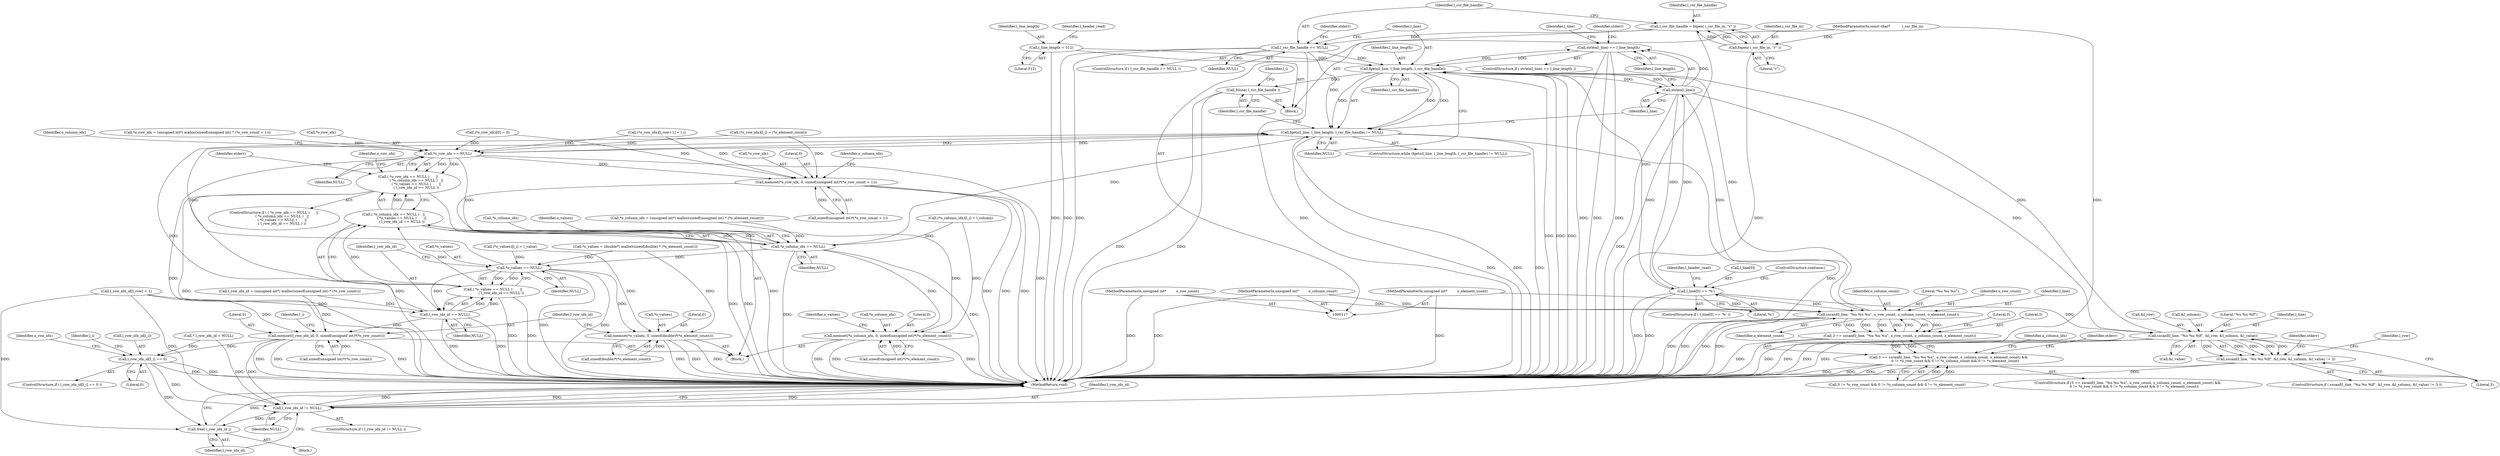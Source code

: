 digraph "0_libxsmm_151481489192e6d1997f8bde52c5c425ea41741d@API" {
"1000167" [label="(Call,strlen(l_line) == l_line_length)"];
"1000168" [label="(Call,strlen(l_line))"];
"1000177" [label="(Call,l_line[0] == '%')"];
"1000160" [label="(Call,fgets(l_line, l_line_length, l_csr_file_handle))"];
"1000366" [label="(Call,sscanf(l_line, \"%u %u %lf\", &l_row, &l_column, &l_value))"];
"1000195" [label="(Call,sscanf(l_line, \"%u %u %u\", o_row_count, o_column_count, o_element_count))"];
"1000122" [label="(MethodParameterIn,unsigned int*         o_row_count)"];
"1000123" [label="(MethodParameterIn,unsigned int*         o_column_count)"];
"1000124" [label="(MethodParameterIn,unsigned int*         o_element_count)"];
"1000128" [label="(Call,l_line_length = 512)"];
"1000167" [label="(Call,strlen(l_line) == l_line_length)"];
"1000150" [label="(Call,l_csr_file_handle == NULL)"];
"1000144" [label="(Call,l_csr_file_handle = fopen( i_csr_file_in, \"r\" ))"];
"1000146" [label="(Call,fopen( i_csr_file_in, \"r\" ))"];
"1000118" [label="(MethodParameterIn,const char*           i_csr_file_in)"];
"1000159" [label="(Call,fgets(l_line, l_line_length, l_csr_file_handle) != NULL)"];
"1000263" [label="(Call,*o_row_idx == NULL)"];
"1000262" [label="(Call,( *o_row_idx == NULL )      ||\n               ( *o_column_idx == NULL )   ||\n               ( *o_values == NULL )       ||\n               ( l_row_idx_id == NULL ))"];
"1000268" [label="(Call,*o_column_idx == NULL)"];
"1000267" [label="(Call,( *o_column_idx == NULL )   ||\n               ( *o_values == NULL )       ||\n               ( l_row_idx_id == NULL ))"];
"1000273" [label="(Call,*o_values == NULL)"];
"1000272" [label="(Call,( *o_values == NULL )       ||\n               ( l_row_idx_id == NULL ))"];
"1000277" [label="(Call,l_row_idx_id == NULL)"];
"1000314" [label="(Call,memset(l_row_idx_id, 0, sizeof(unsigned int)*(*o_row_count)))"];
"1000436" [label="(Call,l_row_idx_id[l_i] == 0)"];
"1000454" [label="(Call,l_row_idx_id != NULL)"];
"1000458" [label="(Call,free( l_row_idx_id ))"];
"1000305" [label="(Call,memset(*o_values, 0, sizeof(double)*(*o_element_count)))"];
"1000296" [label="(Call,memset(*o_column_idx, 0, sizeof(unsigned int)*(*o_element_count)))"];
"1000285" [label="(Call,memset(*o_row_idx, 0, sizeof(unsigned int)*(*o_row_count + 1)))"];
"1000193" [label="(Call,3 == sscanf(l_line, \"%u %u %u\", o_row_count, o_column_count, o_element_count))"];
"1000192" [label="(Call,3 == sscanf(l_line, \"%u %u %u\", o_row_count, o_column_count, o_element_count) &&\n            0 != *o_row_count && 0 != *o_column_count && 0 != *o_element_count)"];
"1000365" [label="(Call,sscanf(l_line, \"%u %u %lf\", &l_row, &l_column, &l_value) != 3)"];
"1000412" [label="(Call,fclose( l_csr_file_handle ))"];
"1000365" [label="(Call,sscanf(l_line, \"%u %u %lf\", &l_row, &l_column, &l_value) != 3)"];
"1000382" [label="(Identifier,l_row)"];
"1000274" [label="(Call,*o_values)"];
"1000453" [label="(ControlStructure,if ( l_row_idx_id != NULL ))"];
"1000391" [label="(Call,(*o_values)[l_i] = l_value)"];
"1000308" [label="(Literal,0)"];
"1000199" [label="(Identifier,o_column_count)"];
"1000197" [label="(Literal,\"%u %u %u\")"];
"1000288" [label="(Literal,0)"];
"1000298" [label="(Identifier,o_column_idx)"];
"1000371" [label="(Call,&l_column)"];
"1000375" [label="(Literal,3)"];
"1000286" [label="(Call,*o_row_idx)"];
"1000191" [label="(ControlStructure,if (3 == sscanf(l_line, \"%u %u %u\", o_row_count, o_column_count, o_element_count) &&\n            0 != *o_row_count && 0 != *o_column_count && 0 != *o_element_count))"];
"1000137" [label="(Call,* l_row_idx_id = NULL)"];
"1000176" [label="(ControlStructure,if ( l_line[0] == '%' ))"];
"1000128" [label="(Call,l_line_length = 512)"];
"1000161" [label="(Identifier,l_line)"];
"1000158" [label="(ControlStructure,while (fgets(l_line, l_line_length, l_csr_file_handle) != NULL))"];
"1000218" [label="(Identifier,o_column_idx)"];
"1000134" [label="(Identifier,l_header_read)"];
"1000271" [label="(Identifier,NULL)"];
"1000122" [label="(MethodParameterIn,unsigned int*         o_row_count)"];
"1000162" [label="(Identifier,l_line_length)"];
"1000436" [label="(Call,l_row_idx_id[l_i] == 0)"];
"1000314" [label="(Call,memset(l_row_idx_id, 0, sizeof(unsigned int)*(*o_row_count)))"];
"1000309" [label="(Call,sizeof(double)*(*o_element_count))"];
"1000188" [label="(Identifier,l_header_read)"];
"1000285" [label="(Call,memset(*o_row_idx, 0, sizeof(unsigned int)*(*o_row_count + 1)))"];
"1000433" [label="(Identifier,l_i)"];
"1000307" [label="(Identifier,o_values)"];
"1000437" [label="(Call,l_row_idx_id[l_i])"];
"1000277" [label="(Call,l_row_idx_id == NULL)"];
"1000125" [label="(Block,)"];
"1000455" [label="(Identifier,l_row_idx_id)"];
"1000454" [label="(Call,l_row_idx_id != NULL)"];
"1000179" [label="(Identifier,l_line)"];
"1000435" [label="(ControlStructure,if ( l_row_idx_id[l_i] == 0 ))"];
"1000297" [label="(Call,*o_column_idx)"];
"1000356" [label="(Identifier,stderr)"];
"1000144" [label="(Call,l_csr_file_handle = fopen( i_csr_file_in, \"r\" ))"];
"1000266" [label="(Identifier,NULL)"];
"1000275" [label="(Identifier,o_values)"];
"1000413" [label="(Identifier,l_csr_file_handle)"];
"1000178" [label="(Call,l_line[0])"];
"1000118" [label="(MethodParameterIn,const char*           i_csr_file_in)"];
"1000173" [label="(Identifier,stderr)"];
"1000147" [label="(Identifier,i_csr_file_in)"];
"1000150" [label="(Call,l_csr_file_handle == NULL)"];
"1000459" [label="(Identifier,l_row_idx_id)"];
"1000227" [label="(Call,*o_row_idx = (unsigned int*) malloc(sizeof(unsigned int) * (*o_row_count + 1)))"];
"1000216" [label="(Call,*o_column_idx = (unsigned int*) malloc(sizeof(unsigned int) * (*o_element_count)))"];
"1000159" [label="(Call,fgets(l_line, l_line_length, l_csr_file_handle) != NULL)"];
"1000366" [label="(Call,sscanf(l_line, \"%u %u %lf\", &l_row, &l_column, &l_value))"];
"1000200" [label="(Identifier,o_element_count)"];
"1000201" [label="(Call,0 != *o_row_count && 0 != *o_column_count && 0 != *o_element_count)"];
"1000169" [label="(Identifier,l_line)"];
"1000164" [label="(Identifier,NULL)"];
"1000160" [label="(Call,fgets(l_line, l_line_length, l_csr_file_handle))"];
"1000373" [label="(Call,&l_value)"];
"1000324" [label="(Identifier,l_i)"];
"1000268" [label="(Call,*o_column_idx == NULL)"];
"1000130" [label="(Literal,512)"];
"1000385" [label="(Call,(*o_column_idx)[l_i] = l_column)"];
"1000368" [label="(Literal,\"%u %u %lf\")"];
"1000279" [label="(Identifier,NULL)"];
"1000151" [label="(Identifier,l_csr_file_handle)"];
"1000315" [label="(Identifier,l_row_idx_id)"];
"1000299" [label="(Literal,0)"];
"1000264" [label="(Call,*o_row_idx)"];
"1000166" [label="(ControlStructure,if ( strlen(l_line) == l_line_length ))"];
"1000270" [label="(Identifier,o_column_idx)"];
"1000240" [label="(Call,*o_values = (double*) malloc(sizeof(double) * (*o_element_count)))"];
"1000193" [label="(Call,3 == sscanf(l_line, \"%u %u %u\", o_row_count, o_column_count, o_element_count))"];
"1000276" [label="(Identifier,NULL)"];
"1000300" [label="(Call,sizeof(unsigned int)*(*o_element_count))"];
"1000129" [label="(Identifier,l_line_length)"];
"1000457" [label="(Block,)"];
"1000263" [label="(Call,*o_row_idx == NULL)"];
"1000272" [label="(Call,( *o_values == NULL )       ||\n               ( l_row_idx_id == NULL ))"];
"1000198" [label="(Identifier,o_row_count)"];
"1000192" [label="(Call,3 == sscanf(l_line, \"%u %u %u\", o_row_count, o_column_count, o_element_count) &&\n            0 != *o_row_count && 0 != *o_column_count && 0 != *o_element_count)"];
"1000183" [label="(ControlStructure,continue;)"];
"1000195" [label="(Call,sscanf(l_line, \"%u %u %u\", o_row_count, o_column_count, o_element_count))"];
"1000334" [label="(Call,(*o_row_idx)[l_i] = (*o_element_count))"];
"1000317" [label="(Call,sizeof(unsigned int)*(*o_row_count))"];
"1000364" [label="(ControlStructure,if ( sscanf(l_line, \"%u %u %lf\", &l_row, &l_column, &l_value) != 3 ))"];
"1000203" [label="(Literal,0)"];
"1000177" [label="(Call,l_line[0] == '%')"];
"1000296" [label="(Call,memset(*o_column_idx, 0, sizeof(unsigned int)*(*o_element_count)))"];
"1000316" [label="(Literal,0)"];
"1000155" [label="(Identifier,stderr)"];
"1000460" [label="(MethodReturn,void)"];
"1000146" [label="(Call,fopen( i_csr_file_in, \"r\" ))"];
"1000399" [label="(Call,l_row_idx_id[l_row] = 1)"];
"1000305" [label="(Call,memset(*o_values, 0, sizeof(double)*(*o_element_count)))"];
"1000456" [label="(Identifier,NULL)"];
"1000170" [label="(Identifier,l_line_length)"];
"1000145" [label="(Identifier,l_csr_file_handle)"];
"1000267" [label="(Call,( *o_column_idx == NULL )   ||\n               ( *o_values == NULL )       ||\n               ( l_row_idx_id == NULL ))"];
"1000163" [label="(Identifier,l_csr_file_handle)"];
"1000278" [label="(Identifier,l_row_idx_id)"];
"1000167" [label="(Call,strlen(l_line) == l_line_length)"];
"1000251" [label="(Call,l_row_idx_id = (unsigned int*) malloc(sizeof(unsigned int) * (*o_row_count)))"];
"1000194" [label="(Literal,3)"];
"1000196" [label="(Identifier,l_line)"];
"1000369" [label="(Call,&l_row)"];
"1000124" [label="(MethodParameterIn,unsigned int*         o_element_count)"];
"1000440" [label="(Literal,0)"];
"1000123" [label="(MethodParameterIn,unsigned int*         o_column_count)"];
"1000168" [label="(Call,strlen(l_line))"];
"1000262" [label="(Call,( *o_row_idx == NULL )      ||\n               ( *o_column_idx == NULL )   ||\n               ( *o_values == NULL )       ||\n               ( l_row_idx_id == NULL ))"];
"1000152" [label="(Identifier,NULL)"];
"1000306" [label="(Call,*o_values)"];
"1000367" [label="(Identifier,l_line)"];
"1000269" [label="(Call,*o_column_idx)"];
"1000282" [label="(Identifier,stderr)"];
"1000149" [label="(ControlStructure,if ( l_csr_file_handle == NULL ))"];
"1000287" [label="(Identifier,o_row_idx)"];
"1000273" [label="(Call,*o_values == NULL)"];
"1000378" [label="(Identifier,stderr)"];
"1000289" [label="(Call,sizeof(unsigned int)*(*o_row_count + 1))"];
"1000445" [label="(Identifier,o_row_idx)"];
"1000458" [label="(Call,free( l_row_idx_id ))"];
"1000181" [label="(Literal,'%')"];
"1000404" [label="(Call,(*o_row_idx)[l_row+1] = l_i)"];
"1000341" [label="(Call,(*o_row_idx)[0] = 0)"];
"1000261" [label="(ControlStructure,if ( ( *o_row_idx == NULL )      ||\n               ( *o_column_idx == NULL )   ||\n               ( *o_values == NULL )       ||\n               ( l_row_idx_id == NULL ) ))"];
"1000148" [label="(Literal,\"r\")"];
"1000416" [label="(Identifier,l_i)"];
"1000412" [label="(Call,fclose( l_csr_file_handle ))"];
"1000215" [label="(Block,)"];
"1000167" -> "1000166"  [label="AST: "];
"1000167" -> "1000170"  [label="CFG: "];
"1000168" -> "1000167"  [label="AST: "];
"1000170" -> "1000167"  [label="AST: "];
"1000173" -> "1000167"  [label="CFG: "];
"1000179" -> "1000167"  [label="CFG: "];
"1000167" -> "1000460"  [label="DDG: "];
"1000167" -> "1000460"  [label="DDG: "];
"1000167" -> "1000460"  [label="DDG: "];
"1000167" -> "1000160"  [label="DDG: "];
"1000168" -> "1000167"  [label="DDG: "];
"1000160" -> "1000167"  [label="DDG: "];
"1000168" -> "1000169"  [label="CFG: "];
"1000169" -> "1000168"  [label="AST: "];
"1000170" -> "1000168"  [label="CFG: "];
"1000168" -> "1000460"  [label="DDG: "];
"1000168" -> "1000160"  [label="DDG: "];
"1000177" -> "1000168"  [label="DDG: "];
"1000160" -> "1000168"  [label="DDG: "];
"1000168" -> "1000177"  [label="DDG: "];
"1000168" -> "1000195"  [label="DDG: "];
"1000168" -> "1000366"  [label="DDG: "];
"1000177" -> "1000176"  [label="AST: "];
"1000177" -> "1000181"  [label="CFG: "];
"1000178" -> "1000177"  [label="AST: "];
"1000181" -> "1000177"  [label="AST: "];
"1000183" -> "1000177"  [label="CFG: "];
"1000188" -> "1000177"  [label="CFG: "];
"1000177" -> "1000460"  [label="DDG: "];
"1000177" -> "1000460"  [label="DDG: "];
"1000177" -> "1000160"  [label="DDG: "];
"1000177" -> "1000195"  [label="DDG: "];
"1000177" -> "1000366"  [label="DDG: "];
"1000160" -> "1000159"  [label="AST: "];
"1000160" -> "1000163"  [label="CFG: "];
"1000161" -> "1000160"  [label="AST: "];
"1000162" -> "1000160"  [label="AST: "];
"1000163" -> "1000160"  [label="AST: "];
"1000164" -> "1000160"  [label="CFG: "];
"1000160" -> "1000460"  [label="DDG: "];
"1000160" -> "1000460"  [label="DDG: "];
"1000160" -> "1000460"  [label="DDG: "];
"1000160" -> "1000159"  [label="DDG: "];
"1000160" -> "1000159"  [label="DDG: "];
"1000160" -> "1000159"  [label="DDG: "];
"1000366" -> "1000160"  [label="DDG: "];
"1000195" -> "1000160"  [label="DDG: "];
"1000128" -> "1000160"  [label="DDG: "];
"1000150" -> "1000160"  [label="DDG: "];
"1000160" -> "1000412"  [label="DDG: "];
"1000366" -> "1000365"  [label="AST: "];
"1000366" -> "1000373"  [label="CFG: "];
"1000367" -> "1000366"  [label="AST: "];
"1000368" -> "1000366"  [label="AST: "];
"1000369" -> "1000366"  [label="AST: "];
"1000371" -> "1000366"  [label="AST: "];
"1000373" -> "1000366"  [label="AST: "];
"1000375" -> "1000366"  [label="CFG: "];
"1000366" -> "1000460"  [label="DDG: "];
"1000366" -> "1000460"  [label="DDG: "];
"1000366" -> "1000460"  [label="DDG: "];
"1000366" -> "1000460"  [label="DDG: "];
"1000366" -> "1000365"  [label="DDG: "];
"1000366" -> "1000365"  [label="DDG: "];
"1000366" -> "1000365"  [label="DDG: "];
"1000366" -> "1000365"  [label="DDG: "];
"1000366" -> "1000365"  [label="DDG: "];
"1000195" -> "1000193"  [label="AST: "];
"1000195" -> "1000200"  [label="CFG: "];
"1000196" -> "1000195"  [label="AST: "];
"1000197" -> "1000195"  [label="AST: "];
"1000198" -> "1000195"  [label="AST: "];
"1000199" -> "1000195"  [label="AST: "];
"1000200" -> "1000195"  [label="AST: "];
"1000193" -> "1000195"  [label="CFG: "];
"1000195" -> "1000460"  [label="DDG: "];
"1000195" -> "1000460"  [label="DDG: "];
"1000195" -> "1000460"  [label="DDG: "];
"1000195" -> "1000460"  [label="DDG: "];
"1000195" -> "1000193"  [label="DDG: "];
"1000195" -> "1000193"  [label="DDG: "];
"1000195" -> "1000193"  [label="DDG: "];
"1000195" -> "1000193"  [label="DDG: "];
"1000195" -> "1000193"  [label="DDG: "];
"1000122" -> "1000195"  [label="DDG: "];
"1000123" -> "1000195"  [label="DDG: "];
"1000124" -> "1000195"  [label="DDG: "];
"1000122" -> "1000117"  [label="AST: "];
"1000122" -> "1000460"  [label="DDG: "];
"1000123" -> "1000117"  [label="AST: "];
"1000123" -> "1000460"  [label="DDG: "];
"1000124" -> "1000117"  [label="AST: "];
"1000124" -> "1000460"  [label="DDG: "];
"1000128" -> "1000125"  [label="AST: "];
"1000128" -> "1000130"  [label="CFG: "];
"1000129" -> "1000128"  [label="AST: "];
"1000130" -> "1000128"  [label="AST: "];
"1000134" -> "1000128"  [label="CFG: "];
"1000128" -> "1000460"  [label="DDG: "];
"1000150" -> "1000149"  [label="AST: "];
"1000150" -> "1000152"  [label="CFG: "];
"1000151" -> "1000150"  [label="AST: "];
"1000152" -> "1000150"  [label="AST: "];
"1000155" -> "1000150"  [label="CFG: "];
"1000161" -> "1000150"  [label="CFG: "];
"1000150" -> "1000460"  [label="DDG: "];
"1000150" -> "1000460"  [label="DDG: "];
"1000150" -> "1000460"  [label="DDG: "];
"1000144" -> "1000150"  [label="DDG: "];
"1000150" -> "1000159"  [label="DDG: "];
"1000144" -> "1000125"  [label="AST: "];
"1000144" -> "1000146"  [label="CFG: "];
"1000145" -> "1000144"  [label="AST: "];
"1000146" -> "1000144"  [label="AST: "];
"1000151" -> "1000144"  [label="CFG: "];
"1000144" -> "1000460"  [label="DDG: "];
"1000146" -> "1000144"  [label="DDG: "];
"1000146" -> "1000144"  [label="DDG: "];
"1000146" -> "1000148"  [label="CFG: "];
"1000147" -> "1000146"  [label="AST: "];
"1000148" -> "1000146"  [label="AST: "];
"1000146" -> "1000460"  [label="DDG: "];
"1000118" -> "1000146"  [label="DDG: "];
"1000118" -> "1000117"  [label="AST: "];
"1000118" -> "1000460"  [label="DDG: "];
"1000159" -> "1000158"  [label="AST: "];
"1000159" -> "1000164"  [label="CFG: "];
"1000164" -> "1000159"  [label="AST: "];
"1000169" -> "1000159"  [label="CFG: "];
"1000413" -> "1000159"  [label="CFG: "];
"1000159" -> "1000460"  [label="DDG: "];
"1000159" -> "1000460"  [label="DDG: "];
"1000159" -> "1000460"  [label="DDG: "];
"1000263" -> "1000159"  [label="DDG: "];
"1000273" -> "1000159"  [label="DDG: "];
"1000268" -> "1000159"  [label="DDG: "];
"1000277" -> "1000159"  [label="DDG: "];
"1000159" -> "1000263"  [label="DDG: "];
"1000159" -> "1000454"  [label="DDG: "];
"1000263" -> "1000262"  [label="AST: "];
"1000263" -> "1000266"  [label="CFG: "];
"1000264" -> "1000263"  [label="AST: "];
"1000266" -> "1000263"  [label="AST: "];
"1000270" -> "1000263"  [label="CFG: "];
"1000262" -> "1000263"  [label="CFG: "];
"1000263" -> "1000460"  [label="DDG: "];
"1000263" -> "1000460"  [label="DDG: "];
"1000263" -> "1000262"  [label="DDG: "];
"1000263" -> "1000262"  [label="DDG: "];
"1000404" -> "1000263"  [label="DDG: "];
"1000227" -> "1000263"  [label="DDG: "];
"1000341" -> "1000263"  [label="DDG: "];
"1000334" -> "1000263"  [label="DDG: "];
"1000263" -> "1000268"  [label="DDG: "];
"1000263" -> "1000285"  [label="DDG: "];
"1000262" -> "1000261"  [label="AST: "];
"1000262" -> "1000267"  [label="CFG: "];
"1000267" -> "1000262"  [label="AST: "];
"1000282" -> "1000262"  [label="CFG: "];
"1000287" -> "1000262"  [label="CFG: "];
"1000262" -> "1000460"  [label="DDG: "];
"1000262" -> "1000460"  [label="DDG: "];
"1000262" -> "1000460"  [label="DDG: "];
"1000267" -> "1000262"  [label="DDG: "];
"1000267" -> "1000262"  [label="DDG: "];
"1000268" -> "1000267"  [label="AST: "];
"1000268" -> "1000271"  [label="CFG: "];
"1000269" -> "1000268"  [label="AST: "];
"1000271" -> "1000268"  [label="AST: "];
"1000275" -> "1000268"  [label="CFG: "];
"1000267" -> "1000268"  [label="CFG: "];
"1000268" -> "1000460"  [label="DDG: "];
"1000268" -> "1000460"  [label="DDG: "];
"1000268" -> "1000267"  [label="DDG: "];
"1000268" -> "1000267"  [label="DDG: "];
"1000216" -> "1000268"  [label="DDG: "];
"1000385" -> "1000268"  [label="DDG: "];
"1000268" -> "1000273"  [label="DDG: "];
"1000268" -> "1000296"  [label="DDG: "];
"1000267" -> "1000272"  [label="CFG: "];
"1000272" -> "1000267"  [label="AST: "];
"1000267" -> "1000460"  [label="DDG: "];
"1000267" -> "1000460"  [label="DDG: "];
"1000272" -> "1000267"  [label="DDG: "];
"1000272" -> "1000267"  [label="DDG: "];
"1000273" -> "1000272"  [label="AST: "];
"1000273" -> "1000276"  [label="CFG: "];
"1000274" -> "1000273"  [label="AST: "];
"1000276" -> "1000273"  [label="AST: "];
"1000278" -> "1000273"  [label="CFG: "];
"1000272" -> "1000273"  [label="CFG: "];
"1000273" -> "1000460"  [label="DDG: "];
"1000273" -> "1000460"  [label="DDG: "];
"1000273" -> "1000272"  [label="DDG: "];
"1000273" -> "1000272"  [label="DDG: "];
"1000391" -> "1000273"  [label="DDG: "];
"1000240" -> "1000273"  [label="DDG: "];
"1000273" -> "1000277"  [label="DDG: "];
"1000273" -> "1000305"  [label="DDG: "];
"1000272" -> "1000277"  [label="CFG: "];
"1000277" -> "1000272"  [label="AST: "];
"1000272" -> "1000460"  [label="DDG: "];
"1000272" -> "1000460"  [label="DDG: "];
"1000277" -> "1000272"  [label="DDG: "];
"1000277" -> "1000272"  [label="DDG: "];
"1000277" -> "1000279"  [label="CFG: "];
"1000278" -> "1000277"  [label="AST: "];
"1000279" -> "1000277"  [label="AST: "];
"1000277" -> "1000460"  [label="DDG: "];
"1000277" -> "1000460"  [label="DDG: "];
"1000251" -> "1000277"  [label="DDG: "];
"1000399" -> "1000277"  [label="DDG: "];
"1000277" -> "1000314"  [label="DDG: "];
"1000314" -> "1000215"  [label="AST: "];
"1000314" -> "1000317"  [label="CFG: "];
"1000315" -> "1000314"  [label="AST: "];
"1000316" -> "1000314"  [label="AST: "];
"1000317" -> "1000314"  [label="AST: "];
"1000324" -> "1000314"  [label="CFG: "];
"1000314" -> "1000460"  [label="DDG: "];
"1000314" -> "1000460"  [label="DDG: "];
"1000314" -> "1000460"  [label="DDG: "];
"1000251" -> "1000314"  [label="DDG: "];
"1000399" -> "1000314"  [label="DDG: "];
"1000317" -> "1000314"  [label="DDG: "];
"1000314" -> "1000436"  [label="DDG: "];
"1000314" -> "1000454"  [label="DDG: "];
"1000436" -> "1000435"  [label="AST: "];
"1000436" -> "1000440"  [label="CFG: "];
"1000437" -> "1000436"  [label="AST: "];
"1000440" -> "1000436"  [label="AST: "];
"1000445" -> "1000436"  [label="CFG: "];
"1000433" -> "1000436"  [label="CFG: "];
"1000436" -> "1000460"  [label="DDG: "];
"1000436" -> "1000460"  [label="DDG: "];
"1000137" -> "1000436"  [label="DDG: "];
"1000436" -> "1000454"  [label="DDG: "];
"1000436" -> "1000458"  [label="DDG: "];
"1000454" -> "1000453"  [label="AST: "];
"1000454" -> "1000456"  [label="CFG: "];
"1000455" -> "1000454"  [label="AST: "];
"1000456" -> "1000454"  [label="AST: "];
"1000459" -> "1000454"  [label="CFG: "];
"1000460" -> "1000454"  [label="CFG: "];
"1000454" -> "1000460"  [label="DDG: "];
"1000454" -> "1000460"  [label="DDG: "];
"1000454" -> "1000460"  [label="DDG: "];
"1000399" -> "1000454"  [label="DDG: "];
"1000137" -> "1000454"  [label="DDG: "];
"1000454" -> "1000458"  [label="DDG: "];
"1000458" -> "1000457"  [label="AST: "];
"1000458" -> "1000459"  [label="CFG: "];
"1000459" -> "1000458"  [label="AST: "];
"1000460" -> "1000458"  [label="CFG: "];
"1000458" -> "1000460"  [label="DDG: "];
"1000399" -> "1000458"  [label="DDG: "];
"1000305" -> "1000215"  [label="AST: "];
"1000305" -> "1000309"  [label="CFG: "];
"1000306" -> "1000305"  [label="AST: "];
"1000308" -> "1000305"  [label="AST: "];
"1000309" -> "1000305"  [label="AST: "];
"1000315" -> "1000305"  [label="CFG: "];
"1000305" -> "1000460"  [label="DDG: "];
"1000305" -> "1000460"  [label="DDG: "];
"1000305" -> "1000460"  [label="DDG: "];
"1000391" -> "1000305"  [label="DDG: "];
"1000240" -> "1000305"  [label="DDG: "];
"1000309" -> "1000305"  [label="DDG: "];
"1000296" -> "1000215"  [label="AST: "];
"1000296" -> "1000300"  [label="CFG: "];
"1000297" -> "1000296"  [label="AST: "];
"1000299" -> "1000296"  [label="AST: "];
"1000300" -> "1000296"  [label="AST: "];
"1000307" -> "1000296"  [label="CFG: "];
"1000296" -> "1000460"  [label="DDG: "];
"1000296" -> "1000460"  [label="DDG: "];
"1000296" -> "1000460"  [label="DDG: "];
"1000216" -> "1000296"  [label="DDG: "];
"1000385" -> "1000296"  [label="DDG: "];
"1000300" -> "1000296"  [label="DDG: "];
"1000285" -> "1000215"  [label="AST: "];
"1000285" -> "1000289"  [label="CFG: "];
"1000286" -> "1000285"  [label="AST: "];
"1000288" -> "1000285"  [label="AST: "];
"1000289" -> "1000285"  [label="AST: "];
"1000298" -> "1000285"  [label="CFG: "];
"1000285" -> "1000460"  [label="DDG: "];
"1000285" -> "1000460"  [label="DDG: "];
"1000285" -> "1000460"  [label="DDG: "];
"1000404" -> "1000285"  [label="DDG: "];
"1000341" -> "1000285"  [label="DDG: "];
"1000334" -> "1000285"  [label="DDG: "];
"1000289" -> "1000285"  [label="DDG: "];
"1000193" -> "1000192"  [label="AST: "];
"1000194" -> "1000193"  [label="AST: "];
"1000203" -> "1000193"  [label="CFG: "];
"1000192" -> "1000193"  [label="CFG: "];
"1000193" -> "1000460"  [label="DDG: "];
"1000193" -> "1000192"  [label="DDG: "];
"1000193" -> "1000192"  [label="DDG: "];
"1000192" -> "1000191"  [label="AST: "];
"1000192" -> "1000201"  [label="CFG: "];
"1000201" -> "1000192"  [label="AST: "];
"1000218" -> "1000192"  [label="CFG: "];
"1000356" -> "1000192"  [label="CFG: "];
"1000192" -> "1000460"  [label="DDG: "];
"1000192" -> "1000460"  [label="DDG: "];
"1000192" -> "1000460"  [label="DDG: "];
"1000201" -> "1000192"  [label="DDG: "];
"1000201" -> "1000192"  [label="DDG: "];
"1000365" -> "1000364"  [label="AST: "];
"1000365" -> "1000375"  [label="CFG: "];
"1000375" -> "1000365"  [label="AST: "];
"1000378" -> "1000365"  [label="CFG: "];
"1000382" -> "1000365"  [label="CFG: "];
"1000365" -> "1000460"  [label="DDG: "];
"1000365" -> "1000460"  [label="DDG: "];
"1000412" -> "1000125"  [label="AST: "];
"1000412" -> "1000413"  [label="CFG: "];
"1000413" -> "1000412"  [label="AST: "];
"1000416" -> "1000412"  [label="CFG: "];
"1000412" -> "1000460"  [label="DDG: "];
"1000412" -> "1000460"  [label="DDG: "];
}
